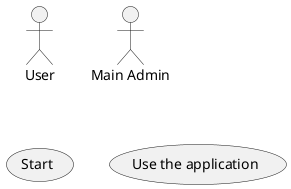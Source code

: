 {
  "sha1": "his28myq7p6j1vf0rtwxjdrql7h28ju",
  "insertion": {
    "when": "2024-06-03T18:59:29.639Z",
    "user": "plantuml@gmail.com"
  }
}
@startuml
skinparam svek true

:User:
"Main Admin" as Admin
(Start)
"Use the application" as (Use)

@enduml
